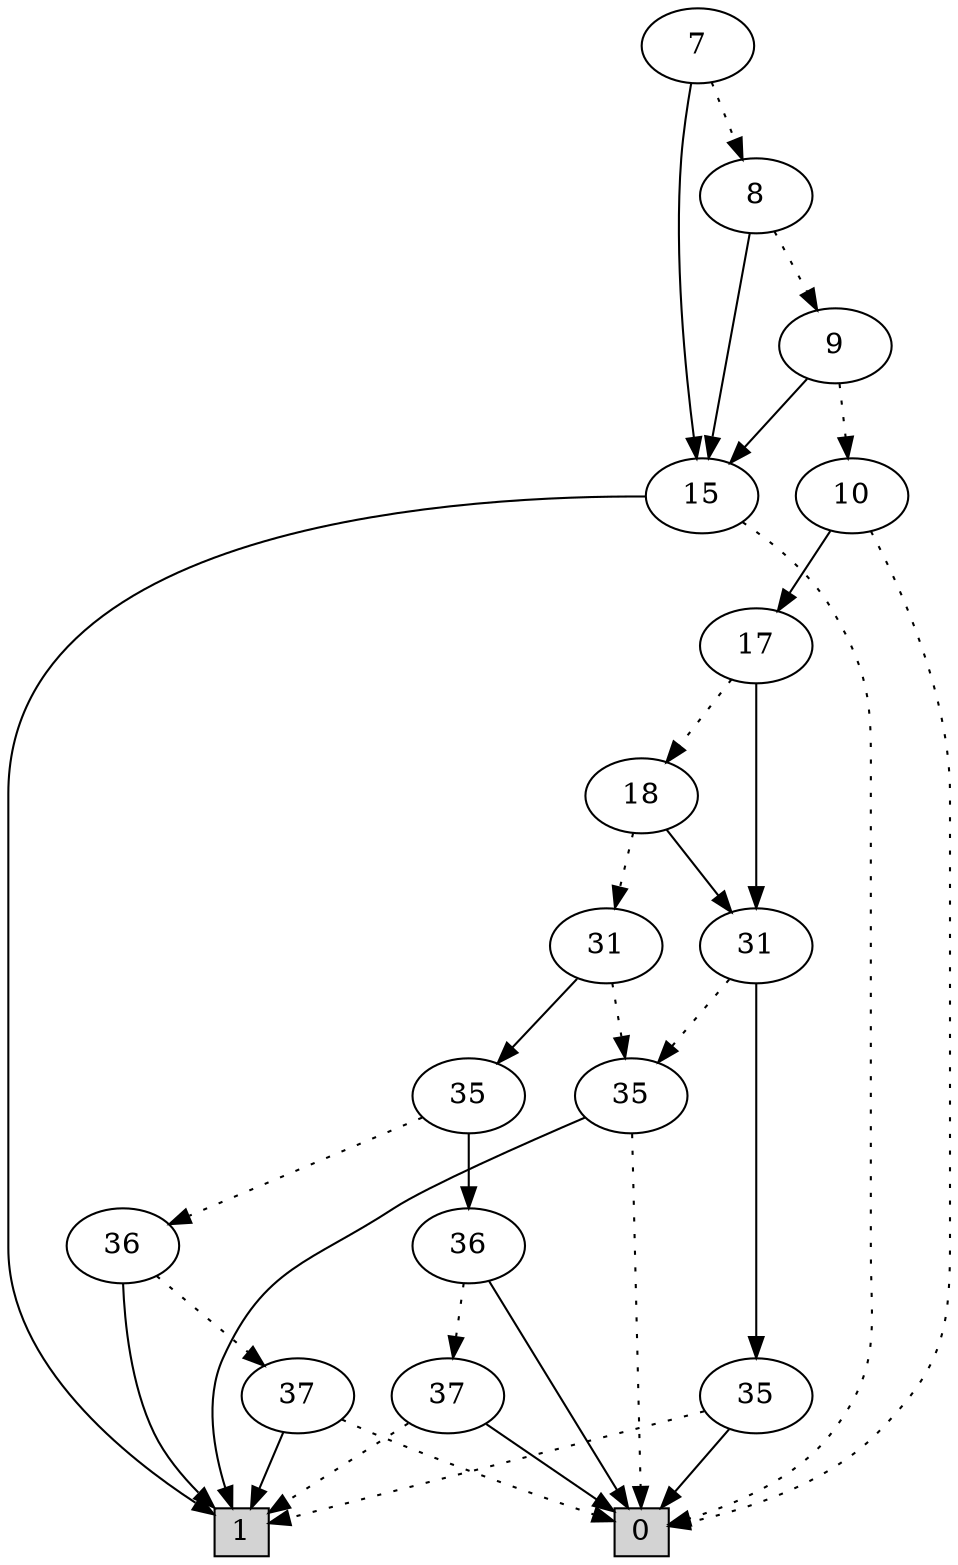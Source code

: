 digraph G {
0 [shape=box, label="0", style=filled, shape=box, height=0.3, width=0.3];
1 [shape=box, label="1", style=filled, shape=box, height=0.3, width=0.3];
9618 [label="7"];
9618 -> 9617 [style=dotted];
9618 -> 32 [style=filled];
9617 [label="8"];
9617 -> 9616 [style=dotted];
9617 -> 32 [style=filled];
9616 [label="9"];
9616 -> 9615 [style=dotted];
9616 -> 32 [style=filled];
9615 [label="10"];
9615 -> 0 [style=dotted];
9615 -> 9614 [style=filled];
9614 [label="17"];
9614 -> 9613 [style=dotted];
9614 -> 9612 [style=filled];
9613 [label="18"];
9613 -> 9611 [style=dotted];
9613 -> 9612 [style=filled];
9611 [label="31"];
9611 -> 72 [style=dotted];
9611 -> 7479 [style=filled];
72 [label="35"];
72 -> 0 [style=dotted];
72 -> 1 [style=filled];
7479 [label="35"];
7479 -> 1258 [style=dotted];
7479 -> 1256 [style=filled];
1258 [label="36"];
1258 -> 76 [style=dotted];
1258 -> 1 [style=filled];
76 [label="37"];
76 -> 0 [style=dotted];
76 -> 1 [style=filled];
1256 [label="36"];
1256 -> 77 [style=dotted];
1256 -> 0 [style=filled];
77 [label="37"];
77 -> 1 [style=dotted];
77 -> 0 [style=filled];
9612 [label="31"];
9612 -> 72 [style=dotted];
9612 -> 73 [style=filled];
73 [label="35"];
73 -> 1 [style=dotted];
73 -> 0 [style=filled];
32 [label="15"];
32 -> 0 [style=dotted];
32 -> 1 [style=filled];
}
